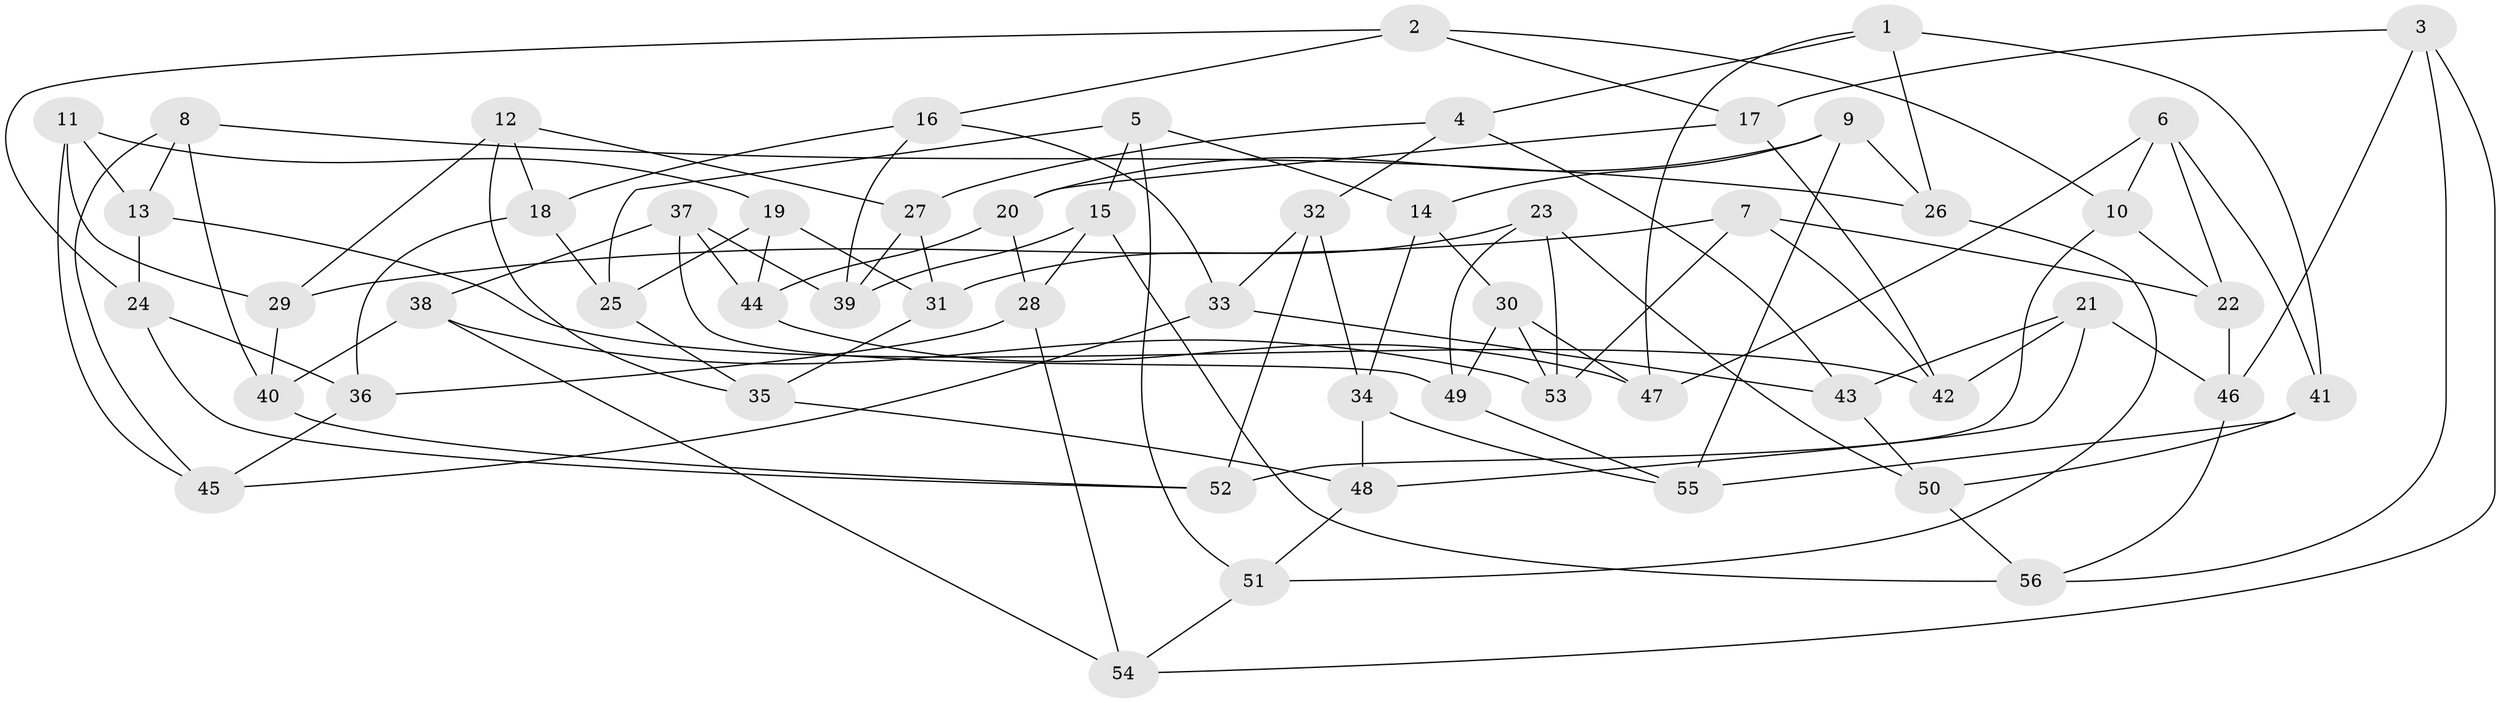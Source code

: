 // Generated by graph-tools (version 1.1) at 2025/56/03/09/25 04:56:22]
// undirected, 56 vertices, 112 edges
graph export_dot {
graph [start="1"]
  node [color=gray90,style=filled];
  1;
  2;
  3;
  4;
  5;
  6;
  7;
  8;
  9;
  10;
  11;
  12;
  13;
  14;
  15;
  16;
  17;
  18;
  19;
  20;
  21;
  22;
  23;
  24;
  25;
  26;
  27;
  28;
  29;
  30;
  31;
  32;
  33;
  34;
  35;
  36;
  37;
  38;
  39;
  40;
  41;
  42;
  43;
  44;
  45;
  46;
  47;
  48;
  49;
  50;
  51;
  52;
  53;
  54;
  55;
  56;
  1 -- 4;
  1 -- 41;
  1 -- 26;
  1 -- 47;
  2 -- 24;
  2 -- 17;
  2 -- 10;
  2 -- 16;
  3 -- 56;
  3 -- 46;
  3 -- 17;
  3 -- 54;
  4 -- 27;
  4 -- 43;
  4 -- 32;
  5 -- 14;
  5 -- 15;
  5 -- 25;
  5 -- 51;
  6 -- 47;
  6 -- 41;
  6 -- 22;
  6 -- 10;
  7 -- 29;
  7 -- 53;
  7 -- 42;
  7 -- 22;
  8 -- 26;
  8 -- 13;
  8 -- 45;
  8 -- 40;
  9 -- 26;
  9 -- 14;
  9 -- 20;
  9 -- 55;
  10 -- 22;
  10 -- 52;
  11 -- 19;
  11 -- 13;
  11 -- 29;
  11 -- 45;
  12 -- 18;
  12 -- 35;
  12 -- 29;
  12 -- 27;
  13 -- 42;
  13 -- 24;
  14 -- 34;
  14 -- 30;
  15 -- 39;
  15 -- 56;
  15 -- 28;
  16 -- 18;
  16 -- 39;
  16 -- 33;
  17 -- 20;
  17 -- 42;
  18 -- 25;
  18 -- 36;
  19 -- 44;
  19 -- 25;
  19 -- 31;
  20 -- 28;
  20 -- 44;
  21 -- 46;
  21 -- 48;
  21 -- 42;
  21 -- 43;
  22 -- 46;
  23 -- 53;
  23 -- 31;
  23 -- 50;
  23 -- 49;
  24 -- 52;
  24 -- 36;
  25 -- 35;
  26 -- 51;
  27 -- 39;
  27 -- 31;
  28 -- 54;
  28 -- 36;
  29 -- 40;
  30 -- 47;
  30 -- 49;
  30 -- 53;
  31 -- 35;
  32 -- 34;
  32 -- 33;
  32 -- 52;
  33 -- 45;
  33 -- 43;
  34 -- 55;
  34 -- 48;
  35 -- 48;
  36 -- 45;
  37 -- 38;
  37 -- 44;
  37 -- 39;
  37 -- 49;
  38 -- 54;
  38 -- 53;
  38 -- 40;
  40 -- 52;
  41 -- 55;
  41 -- 50;
  43 -- 50;
  44 -- 47;
  46 -- 56;
  48 -- 51;
  49 -- 55;
  50 -- 56;
  51 -- 54;
}
